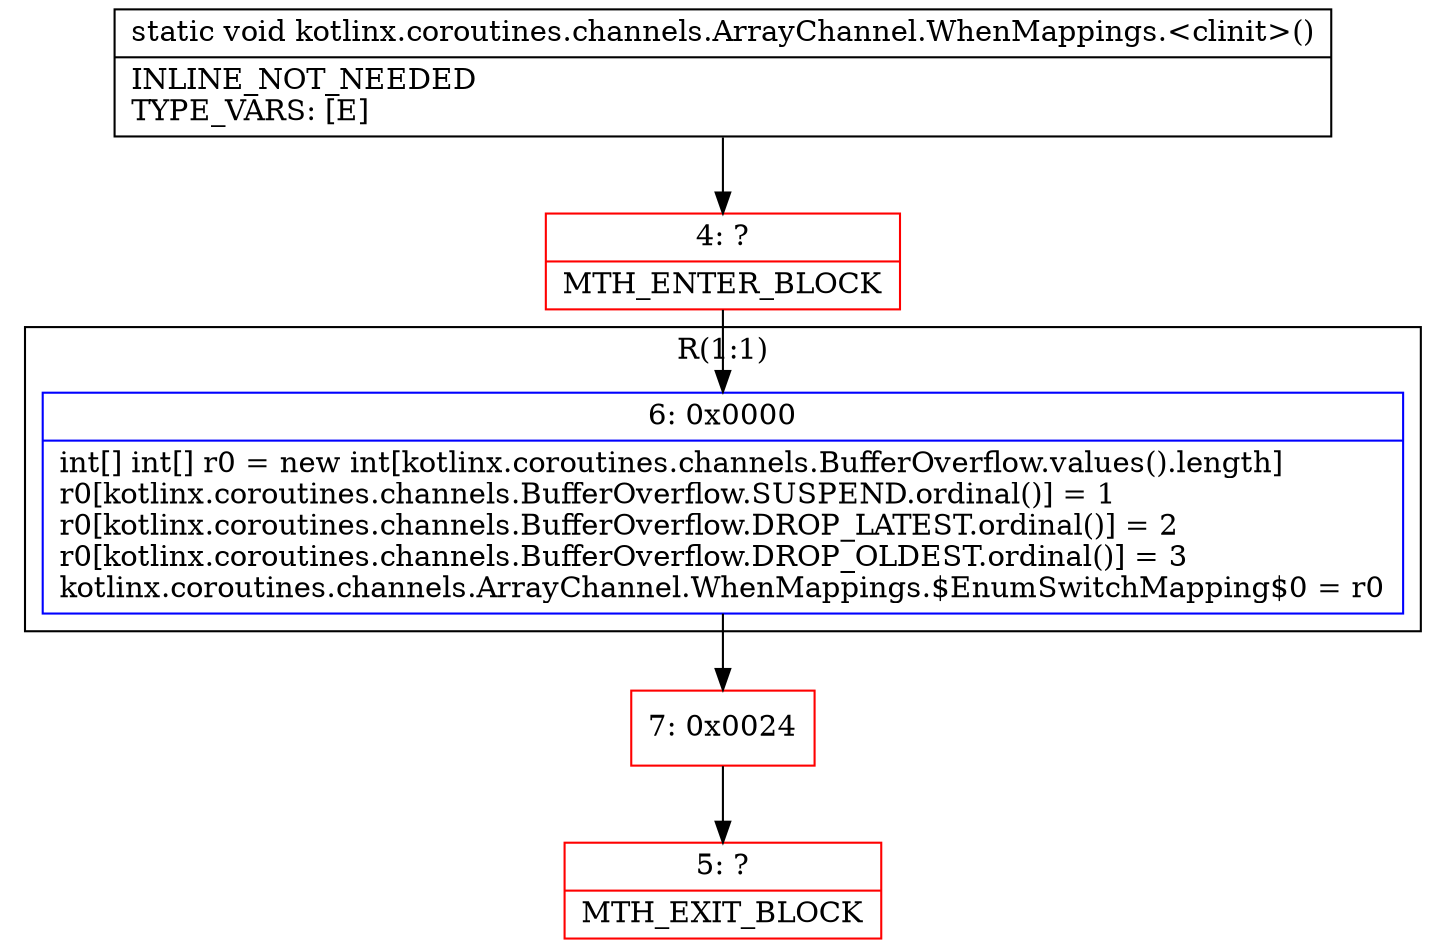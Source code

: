 digraph "CFG forkotlinx.coroutines.channels.ArrayChannel.WhenMappings.\<clinit\>()V" {
subgraph cluster_Region_1009163549 {
label = "R(1:1)";
node [shape=record,color=blue];
Node_6 [shape=record,label="{6\:\ 0x0000|int[] int[] r0 = new int[kotlinx.coroutines.channels.BufferOverflow.values().length]\lr0[kotlinx.coroutines.channels.BufferOverflow.SUSPEND.ordinal()] = 1\lr0[kotlinx.coroutines.channels.BufferOverflow.DROP_LATEST.ordinal()] = 2\lr0[kotlinx.coroutines.channels.BufferOverflow.DROP_OLDEST.ordinal()] = 3\lkotlinx.coroutines.channels.ArrayChannel.WhenMappings.$EnumSwitchMapping$0 = r0\l}"];
}
Node_4 [shape=record,color=red,label="{4\:\ ?|MTH_ENTER_BLOCK\l}"];
Node_7 [shape=record,color=red,label="{7\:\ 0x0024}"];
Node_5 [shape=record,color=red,label="{5\:\ ?|MTH_EXIT_BLOCK\l}"];
MethodNode[shape=record,label="{static void kotlinx.coroutines.channels.ArrayChannel.WhenMappings.\<clinit\>()  | INLINE_NOT_NEEDED\lTYPE_VARS: [E]\l}"];
MethodNode -> Node_4;Node_6 -> Node_7;
Node_4 -> Node_6;
Node_7 -> Node_5;
}

